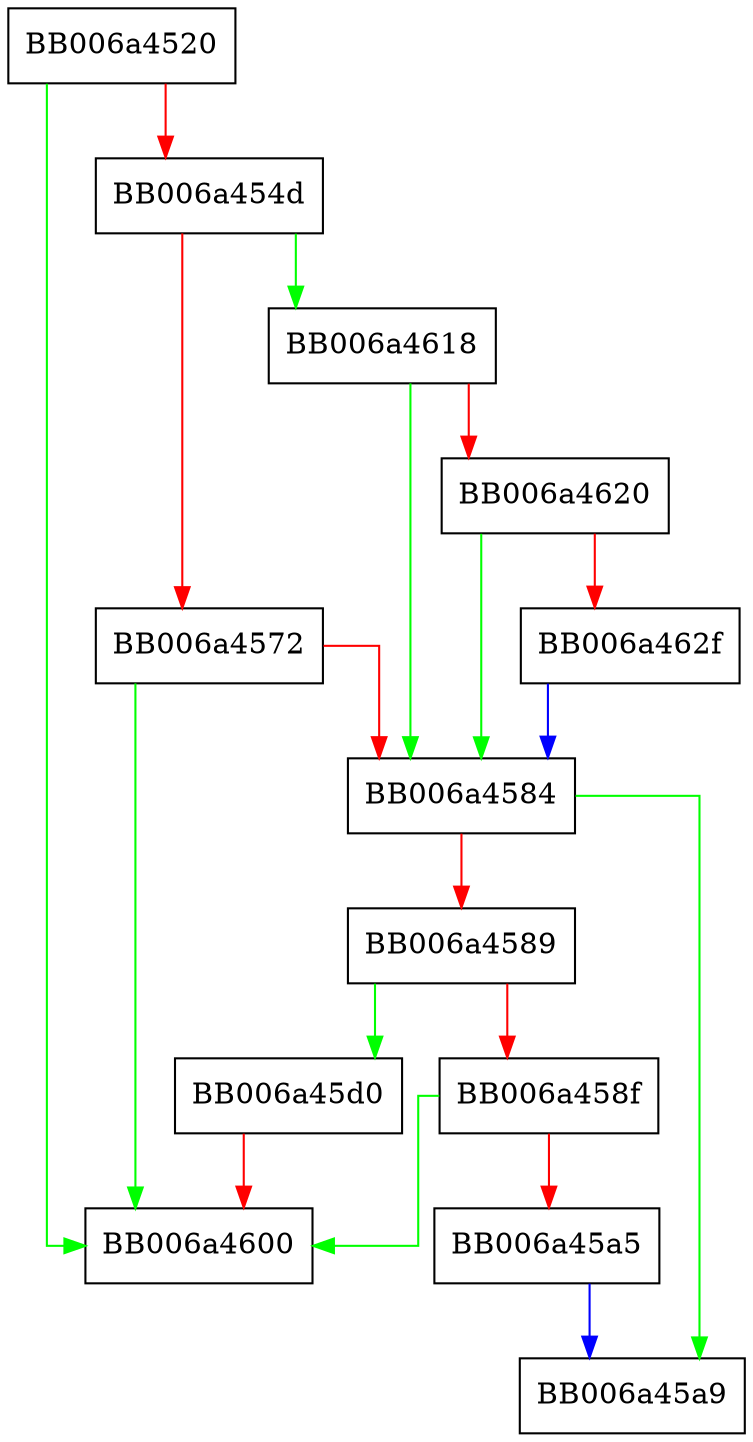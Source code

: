 digraph ossl_tdes_einit {
  node [shape="box"];
  graph [splines=ortho];
  BB006a4520 -> BB006a4600 [color="green"];
  BB006a4520 -> BB006a454d [color="red"];
  BB006a454d -> BB006a4618 [color="green"];
  BB006a454d -> BB006a4572 [color="red"];
  BB006a4572 -> BB006a4600 [color="green"];
  BB006a4572 -> BB006a4584 [color="red"];
  BB006a4584 -> BB006a45a9 [color="green"];
  BB006a4584 -> BB006a4589 [color="red"];
  BB006a4589 -> BB006a45d0 [color="green"];
  BB006a4589 -> BB006a458f [color="red"];
  BB006a458f -> BB006a4600 [color="green"];
  BB006a458f -> BB006a45a5 [color="red"];
  BB006a45a5 -> BB006a45a9 [color="blue"];
  BB006a45d0 -> BB006a4600 [color="red"];
  BB006a4618 -> BB006a4584 [color="green"];
  BB006a4618 -> BB006a4620 [color="red"];
  BB006a4620 -> BB006a4584 [color="green"];
  BB006a4620 -> BB006a462f [color="red"];
  BB006a462f -> BB006a4584 [color="blue"];
}